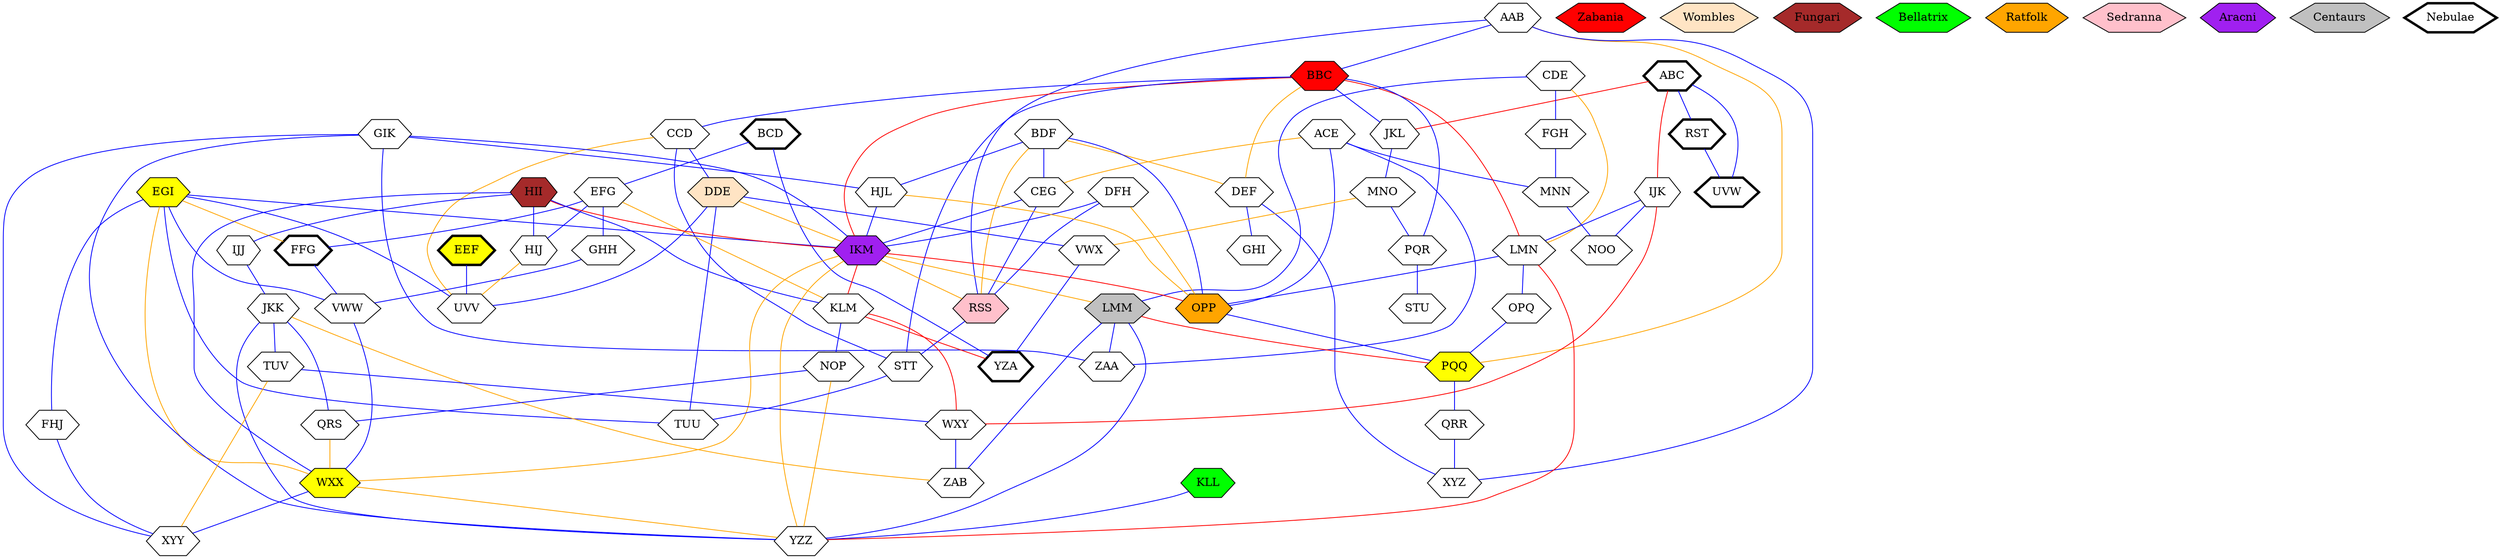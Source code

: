 graph {
AAB [  shape=hexagon style=filled fillcolor=White ];
ABC [  shape=hexagon style=filled fillcolor=White penwidth=3 ];
ACE [  shape=hexagon style=filled fillcolor=White ];
BBC [  shape=hexagon style=filled fillcolor=Red ];
BCD [  shape=hexagon style=filled fillcolor=White penwidth=3 ];
BDF [  shape=hexagon style=filled fillcolor=White ];
CCD [  shape=hexagon style=filled fillcolor=White ];
CDE [  shape=hexagon style=filled fillcolor=White ];
CEG [  shape=hexagon style=filled fillcolor=White ];
DDE [  shape=hexagon style=filled fillcolor=bisque ];
DEF [  shape=hexagon style=filled fillcolor=White ];
DFH [  shape=hexagon style=filled fillcolor=White ];
EEF [  shape=hexagon style=filled fillcolor=yellow penwidth=3 ];
EFG [  shape=hexagon style=filled fillcolor=White ];
EGI [  shape=hexagon style=filled fillcolor=yellow ];
FFG [  shape=hexagon style=filled fillcolor=White penwidth=3 ];
FGH [  shape=hexagon style=filled fillcolor=White ];
FHJ [  shape=hexagon style=filled fillcolor=White ];
GHH [  shape=hexagon style=filled fillcolor=White ];
GHI [  shape=hexagon style=filled fillcolor=White ];
GIK [  shape=hexagon style=filled fillcolor=White ];
HII [  shape=hexagon style=filled fillcolor=brown ];
HIJ [  shape=hexagon style=filled fillcolor=White ];
HJL [  shape=hexagon style=filled fillcolor=White ];
IJJ [  shape=hexagon style=filled fillcolor=White ];
IJK [  shape=hexagon style=filled fillcolor=White ];
IKM [  shape=hexagon style=filled fillcolor=purple ];
JKK [  shape=hexagon style=filled fillcolor=White ];
JKL [  shape=hexagon style=filled fillcolor=White ];
KLL [  shape=hexagon style=filled fillcolor=Green ];
KLM [  shape=hexagon style=filled fillcolor=White ];
LMM [  shape=hexagon style=filled fillcolor=grey ];
LMN [  shape=hexagon style=filled fillcolor=White ];
MNN [  shape=hexagon style=filled fillcolor=White ];
MNO [  shape=hexagon style=filled fillcolor=White ];
NOO [  shape=hexagon style=filled fillcolor=White ];
NOP [  shape=hexagon style=filled fillcolor=White ];
OPP [  shape=hexagon style=filled fillcolor=Orange ];
OPQ [  shape=hexagon style=filled fillcolor=White ];
PQQ [  shape=hexagon style=filled fillcolor=yellow ];
PQR [  shape=hexagon style=filled fillcolor=White ];
QRR [  shape=hexagon style=filled fillcolor=White ];
QRS [  shape=hexagon style=filled fillcolor=White ];
RSS [  shape=hexagon style=filled fillcolor=Pink ];
RST [  shape=hexagon style=filled fillcolor=White penwidth=3 ];
STT [  shape=hexagon style=filled fillcolor=White ];
STU [  shape=hexagon style=filled fillcolor=White ];
TUU [  shape=hexagon style=filled fillcolor=White ];
TUV [  shape=hexagon style=filled fillcolor=White ];
UVV [  shape=hexagon style=filled fillcolor=White ];
UVW [  shape=hexagon style=filled fillcolor=White penwidth=3 ];
VWW [  shape=hexagon style=filled fillcolor=White ];
VWX [  shape=hexagon style=filled fillcolor=White ];
WXX [  shape=hexagon style=filled fillcolor=yellow ];
WXY [  shape=hexagon style=filled fillcolor=White ];
XYY [  shape=hexagon style=filled fillcolor=White ];
XYZ [  shape=hexagon style=filled fillcolor=White ];
YZA [  shape=hexagon style=filled fillcolor=White penwidth=3 ];
YZZ [  shape=hexagon style=filled fillcolor=White ];
ZAA [  shape=hexagon style=filled fillcolor=White ];
ZAB [  shape=hexagon style=filled fillcolor=White ];
subgraph legend {
Zabania [shape=hexagon style=filled fillcolor=Red];
Wombles [shape=hexagon style=filled fillcolor=bisque];
Fungari [shape=hexagon style=filled fillcolor=brown];
Bellatrix [shape=hexagon style=filled fillcolor=Green];
Ratfolk [shape=hexagon style=filled fillcolor=Orange];
Sedranna [shape=hexagon style=filled fillcolor=Pink];
Aracni [shape=hexagon style=filled fillcolor=purple];
Centaurs [shape=hexagon style=filled fillcolor=grey];
Nebulae [shape=hexagon style=filled fillcolor=white penwidth=3];
}
AAB -- XYZ [color=Blue];
AAB -- RSS [color=Blue];
AAB -- BBC [color=Blue];
AAB -- PQQ [color=Orange];
ABC -- UVW [color=Blue];
ABC -- RST [color=Blue];
ABC -- JKL [color=Red];
ABC -- IJK [color=Red];
ACE -- OPP [color=Blue];
ACE -- ZAA [color=Blue];
ACE -- MNN [color=Blue];
ACE -- CEG [color=Orange];
BBC -- JKL [color=Blue];
BBC -- PQR [color=Blue];
BBC -- CCD [color=Blue];
BBC -- STT [color=Blue];
BBC -- DEF [color=Orange];
BBC -- IKM [color=Red];
BBC -- LMN [color=Red];
BCD -- YZA [color=Blue];
BCD -- EFG [color=Blue];
BDF -- OPP [color=Blue];
BDF -- HJL [color=Blue];
BDF -- CEG [color=Blue];
BDF -- DEF [color=Orange];
BDF -- RSS [color=Orange];
CCD -- DDE [color=Blue];
CCD -- STT [color=Blue];
CCD -- UVV [color=Orange];
CDE -- FGH [color=Blue];
CDE -- LMM [color=Blue];
CDE -- LMN [color=Orange];
CEG -- RSS [color=Blue];
CEG -- IKM [color=Blue];
DDE -- TUU [color=Blue];
DDE -- VWX [color=Blue];
DDE -- UVV [color=Blue];
DDE -- IKM [color=Orange];
DEF -- GHI [color=Blue];
DEF -- XYZ [color=Blue];
DFH -- RSS [color=Blue];
DFH -- IKM [color=Blue];
DFH -- OPP [color=Orange];
EEF -- UVV [color=Blue];
EFG -- HIJ [color=Blue];
EFG -- GHH [color=Blue];
EFG -- FFG [color=Blue];
EFG -- KLM [color=Orange];
EGI -- TUU [color=Blue];
EGI -- VWW [color=Blue];
EGI -- IKM [color=Blue];
EGI -- FHJ [color=Blue];
EGI -- UVV [color=Blue];
EGI -- FFG [color=Orange];
EGI -- WXX [color=Orange];
FFG -- VWW [color=Blue];
FGH -- MNN [color=Blue];
FHJ -- XYY [color=Blue];
GHH -- VWW [color=Blue];
GIK -- HJL [color=Blue];
GIK -- IKM [color=Blue];
GIK -- XYY [color=Blue];
GIK -- YZZ [color=Blue];
GIK -- ZAA [color=Blue];
HII -- WXX [color=Blue];
HII -- HIJ [color=Blue];
HII -- KLM [color=Blue];
HII -- IJJ [color=Blue];
HII -- IKM [color=Red];
HIJ -- UVV [color=Orange];
HJL -- IKM [color=Blue];
HJL -- OPP [color=Orange];
IJJ -- JKK [color=Blue];
IJK -- LMN [color=Blue];
IJK -- NOO [color=Blue];
IJK -- WXY [color=Red];
IKM -- RSS [color=Orange];
IKM -- WXX [color=Orange];
IKM -- LMM [color=Orange];
IKM -- YZZ [color=Orange];
IKM -- OPP [color=Red];
IKM -- KLM [color=Red];
JKK -- YZZ [color=Blue];
JKK -- TUV [color=Blue];
JKK -- QRS [color=Blue];
JKK -- ZAB [color=Orange];
JKL -- MNO [color=Blue];
KLL -- YZZ [color=Blue];
KLM -- NOP [color=Blue];
KLM -- WXY [color=Red];
KLM -- YZA [color=Red];
LMM -- ZAA [color=Blue];
LMM -- YZZ [color=Blue];
LMM -- ZAB [color=Blue];
LMM -- PQQ [color=Red];
LMN -- OPQ [color=Blue];
LMN -- OPP [color=Blue];
LMN -- YZZ [color=Red];
MNN -- NOO [color=Blue];
MNO -- PQR [color=Blue];
MNO -- VWX [color=Orange];
NOP -- QRS [color=Blue];
NOP -- YZZ [color=Orange];
OPP -- PQQ [color=Blue];
OPQ -- PQQ [color=Blue];
PQQ -- QRR [color=Blue];
PQR -- STU [color=Blue];
QRR -- XYZ [color=Blue];
QRS -- WXX [color=Orange];
RSS -- STT [color=Blue];
RST -- UVW [color=Blue];
STT -- TUU [color=Blue];
TUV -- WXY [color=Blue];
TUV -- XYY [color=Orange];
VWW -- WXX [color=Blue];
VWX -- YZA [color=Blue];
WXX -- XYY [color=Blue];
WXX -- YZZ [color=Orange];
WXY -- ZAB [color=Blue];
}
